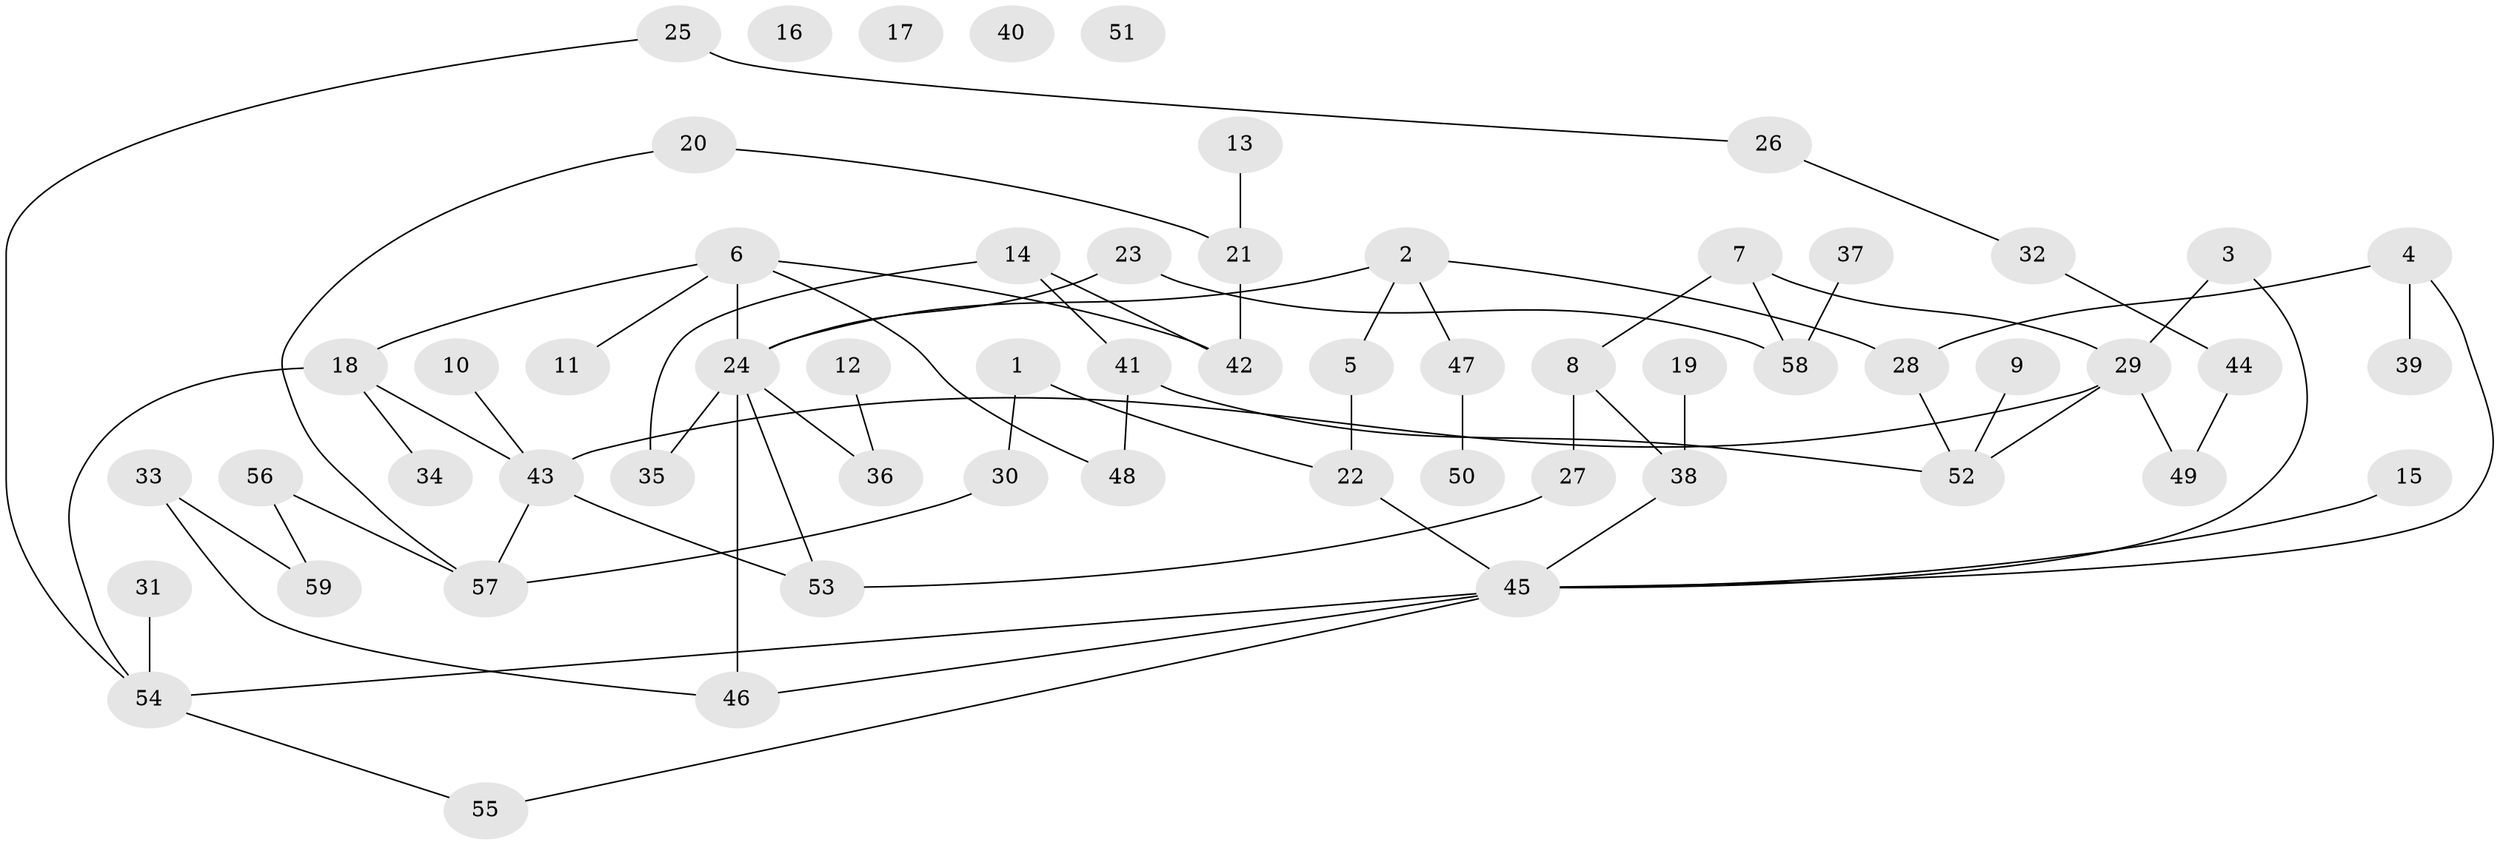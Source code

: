 // coarse degree distribution, {2: 0.24324324324324326, 4: 0.08108108108108109, 8: 0.02702702702702703, 6: 0.05405405405405406, 1: 0.21621621621621623, 3: 0.1891891891891892, 0: 0.10810810810810811, 7: 0.05405405405405406, 5: 0.02702702702702703}
// Generated by graph-tools (version 1.1) at 2025/41/03/06/25 10:41:23]
// undirected, 59 vertices, 71 edges
graph export_dot {
graph [start="1"]
  node [color=gray90,style=filled];
  1;
  2;
  3;
  4;
  5;
  6;
  7;
  8;
  9;
  10;
  11;
  12;
  13;
  14;
  15;
  16;
  17;
  18;
  19;
  20;
  21;
  22;
  23;
  24;
  25;
  26;
  27;
  28;
  29;
  30;
  31;
  32;
  33;
  34;
  35;
  36;
  37;
  38;
  39;
  40;
  41;
  42;
  43;
  44;
  45;
  46;
  47;
  48;
  49;
  50;
  51;
  52;
  53;
  54;
  55;
  56;
  57;
  58;
  59;
  1 -- 22;
  1 -- 30;
  2 -- 5;
  2 -- 24;
  2 -- 28;
  2 -- 47;
  3 -- 29;
  3 -- 45;
  4 -- 28;
  4 -- 39;
  4 -- 45;
  5 -- 22;
  6 -- 11;
  6 -- 18;
  6 -- 24;
  6 -- 42;
  6 -- 48;
  7 -- 8;
  7 -- 29;
  7 -- 58;
  8 -- 27;
  8 -- 38;
  9 -- 52;
  10 -- 43;
  12 -- 36;
  13 -- 21;
  14 -- 35;
  14 -- 41;
  14 -- 42;
  15 -- 45;
  18 -- 34;
  18 -- 43;
  18 -- 54;
  19 -- 38;
  20 -- 21;
  20 -- 57;
  21 -- 42;
  22 -- 45;
  23 -- 24;
  23 -- 58;
  24 -- 35;
  24 -- 36;
  24 -- 46;
  24 -- 53;
  25 -- 26;
  25 -- 54;
  26 -- 32;
  27 -- 53;
  28 -- 52;
  29 -- 43;
  29 -- 49;
  29 -- 52;
  30 -- 57;
  31 -- 54;
  32 -- 44;
  33 -- 46;
  33 -- 59;
  37 -- 58;
  38 -- 45;
  41 -- 48;
  41 -- 52;
  43 -- 53;
  43 -- 57;
  44 -- 49;
  45 -- 46;
  45 -- 54;
  45 -- 55;
  47 -- 50;
  54 -- 55;
  56 -- 57;
  56 -- 59;
}
